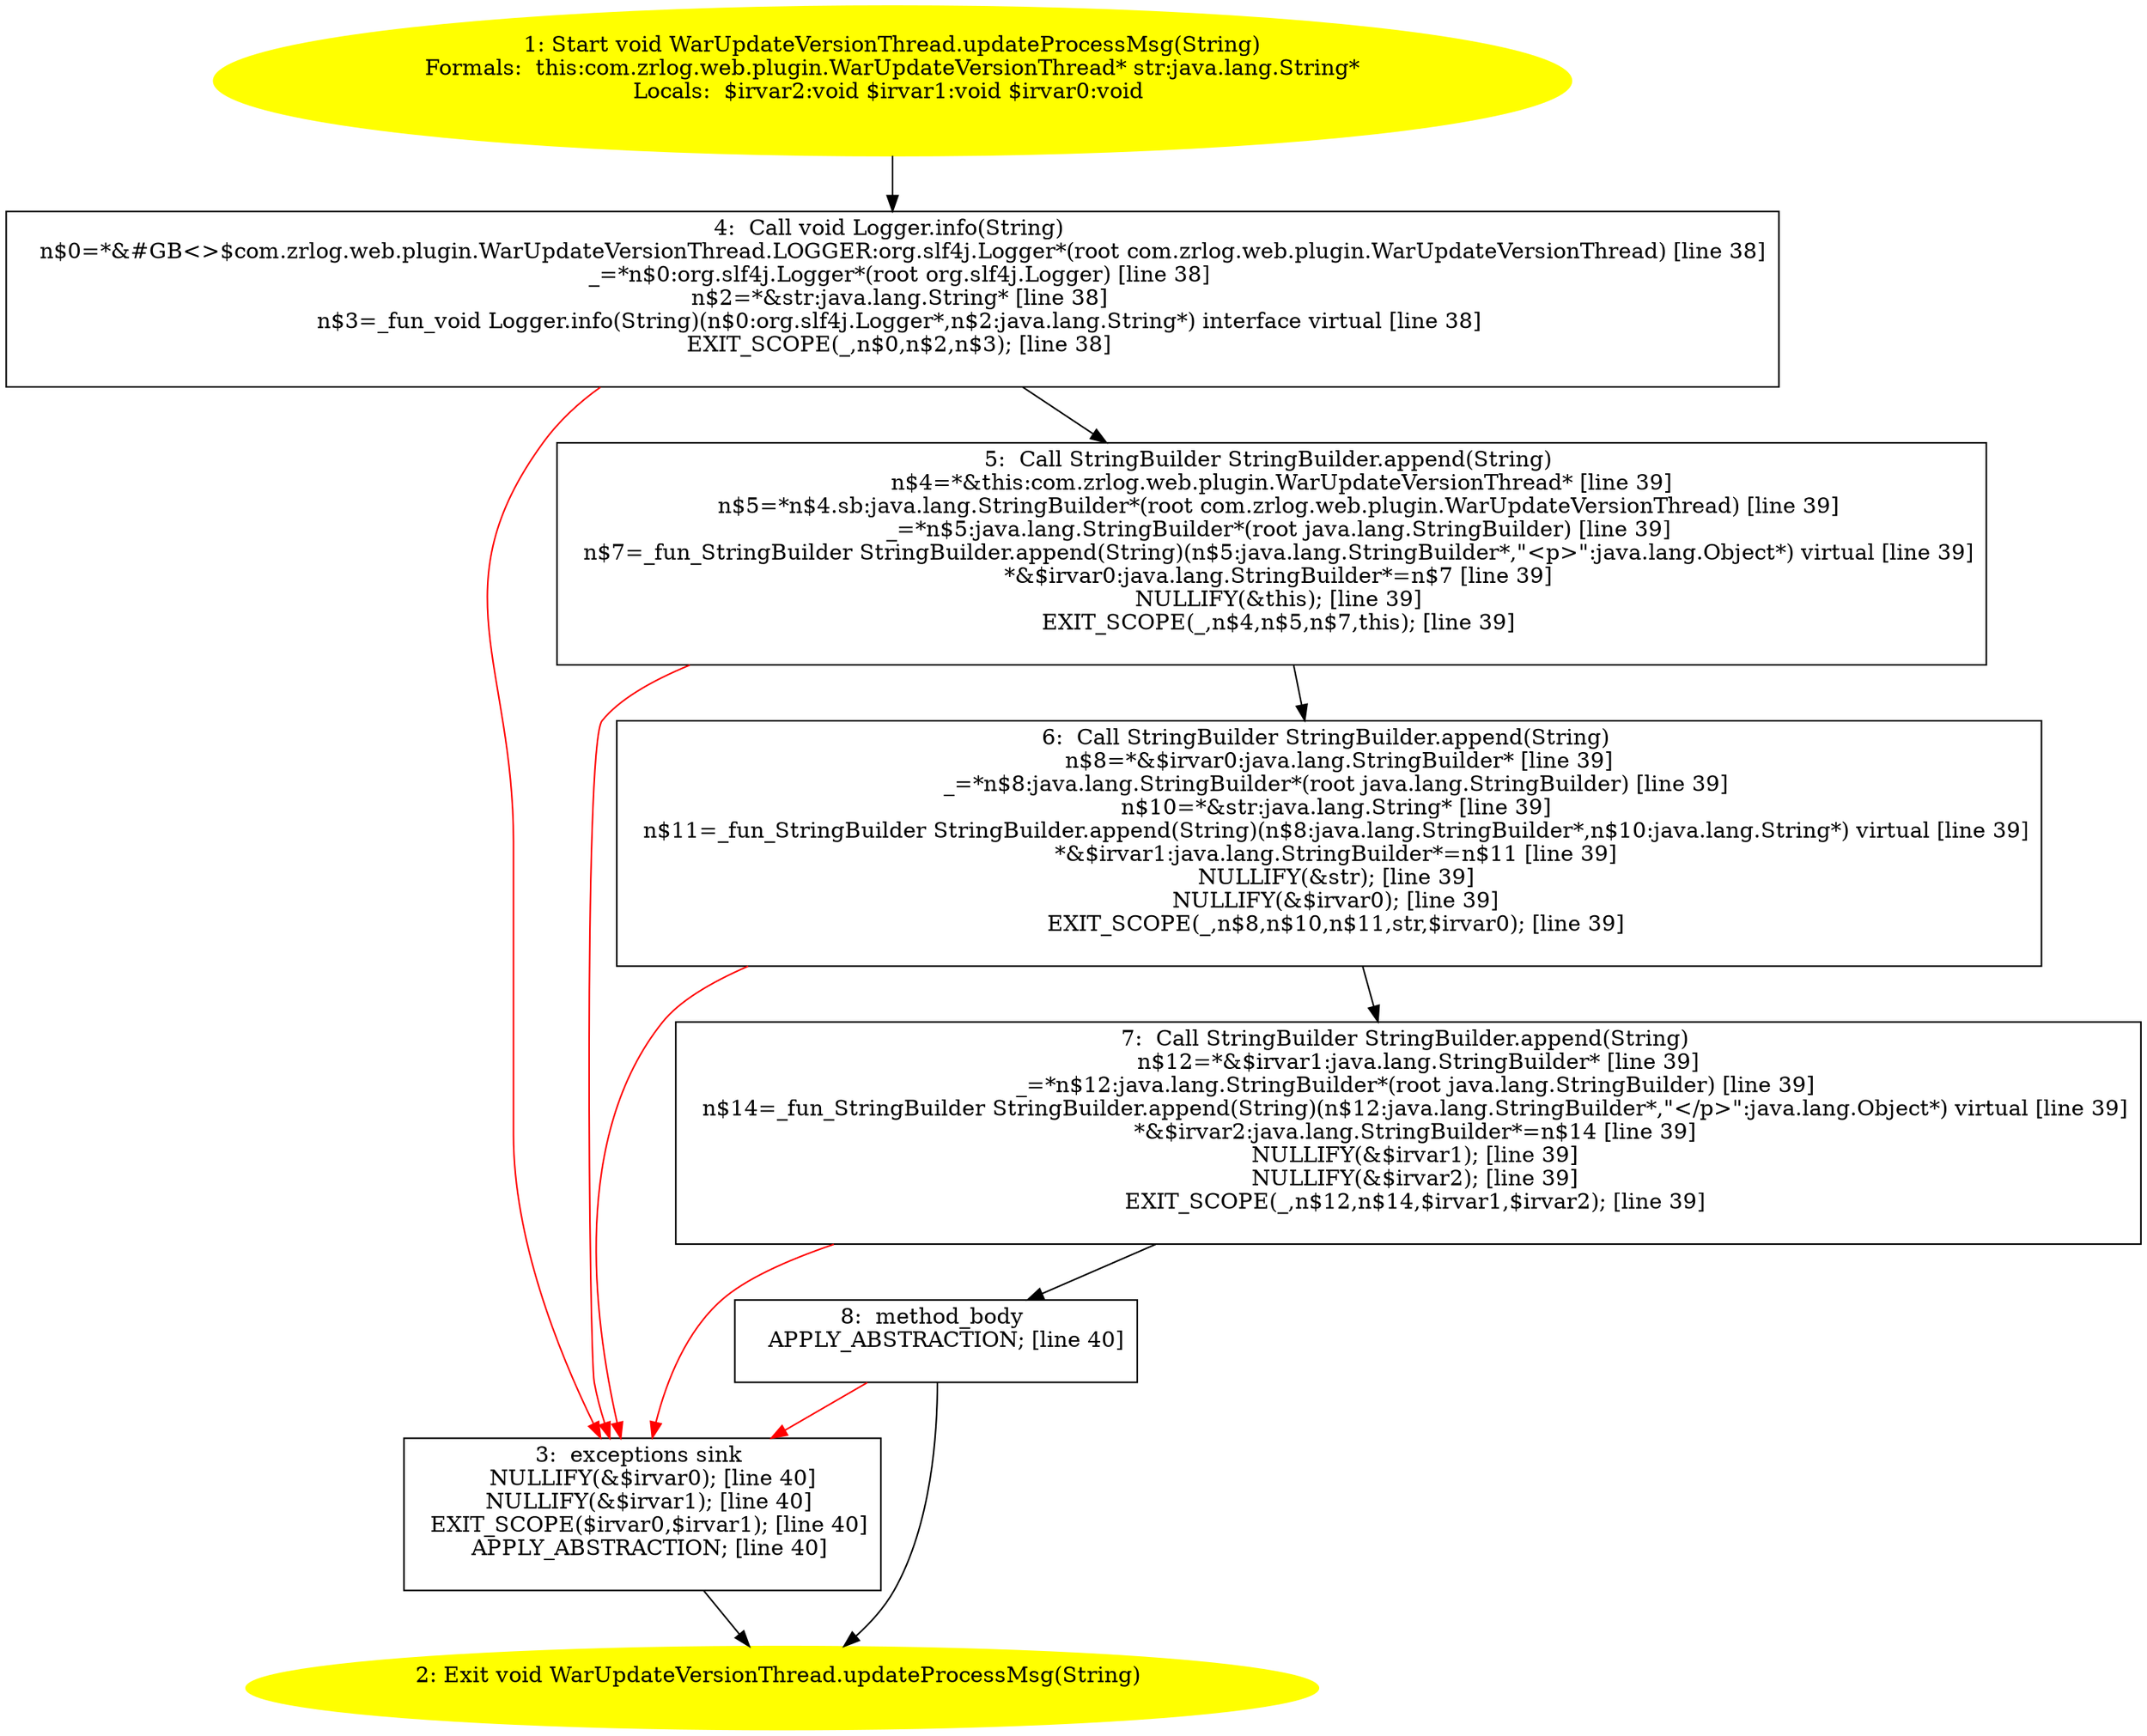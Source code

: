 /* @generated */
digraph cfg {
"com.zrlog.web.plugin.WarUpdateVersionThread.updateProcessMsg(java.lang.String):void.86d322137d41f1f1f26bc2db515c3384_1" [label="1: Start void WarUpdateVersionThread.updateProcessMsg(String)\nFormals:  this:com.zrlog.web.plugin.WarUpdateVersionThread* str:java.lang.String*\nLocals:  $irvar2:void $irvar1:void $irvar0:void \n  " color=yellow style=filled]
	

	 "com.zrlog.web.plugin.WarUpdateVersionThread.updateProcessMsg(java.lang.String):void.86d322137d41f1f1f26bc2db515c3384_1" -> "com.zrlog.web.plugin.WarUpdateVersionThread.updateProcessMsg(java.lang.String):void.86d322137d41f1f1f26bc2db515c3384_4" ;
"com.zrlog.web.plugin.WarUpdateVersionThread.updateProcessMsg(java.lang.String):void.86d322137d41f1f1f26bc2db515c3384_2" [label="2: Exit void WarUpdateVersionThread.updateProcessMsg(String) \n  " color=yellow style=filled]
	

"com.zrlog.web.plugin.WarUpdateVersionThread.updateProcessMsg(java.lang.String):void.86d322137d41f1f1f26bc2db515c3384_3" [label="3:  exceptions sink \n   NULLIFY(&$irvar0); [line 40]\n  NULLIFY(&$irvar1); [line 40]\n  EXIT_SCOPE($irvar0,$irvar1); [line 40]\n  APPLY_ABSTRACTION; [line 40]\n " shape="box"]
	

	 "com.zrlog.web.plugin.WarUpdateVersionThread.updateProcessMsg(java.lang.String):void.86d322137d41f1f1f26bc2db515c3384_3" -> "com.zrlog.web.plugin.WarUpdateVersionThread.updateProcessMsg(java.lang.String):void.86d322137d41f1f1f26bc2db515c3384_2" ;
"com.zrlog.web.plugin.WarUpdateVersionThread.updateProcessMsg(java.lang.String):void.86d322137d41f1f1f26bc2db515c3384_4" [label="4:  Call void Logger.info(String) \n   n$0=*&#GB<>$com.zrlog.web.plugin.WarUpdateVersionThread.LOGGER:org.slf4j.Logger*(root com.zrlog.web.plugin.WarUpdateVersionThread) [line 38]\n  _=*n$0:org.slf4j.Logger*(root org.slf4j.Logger) [line 38]\n  n$2=*&str:java.lang.String* [line 38]\n  n$3=_fun_void Logger.info(String)(n$0:org.slf4j.Logger*,n$2:java.lang.String*) interface virtual [line 38]\n  EXIT_SCOPE(_,n$0,n$2,n$3); [line 38]\n " shape="box"]
	

	 "com.zrlog.web.plugin.WarUpdateVersionThread.updateProcessMsg(java.lang.String):void.86d322137d41f1f1f26bc2db515c3384_4" -> "com.zrlog.web.plugin.WarUpdateVersionThread.updateProcessMsg(java.lang.String):void.86d322137d41f1f1f26bc2db515c3384_5" ;
	 "com.zrlog.web.plugin.WarUpdateVersionThread.updateProcessMsg(java.lang.String):void.86d322137d41f1f1f26bc2db515c3384_4" -> "com.zrlog.web.plugin.WarUpdateVersionThread.updateProcessMsg(java.lang.String):void.86d322137d41f1f1f26bc2db515c3384_3" [color="red" ];
"com.zrlog.web.plugin.WarUpdateVersionThread.updateProcessMsg(java.lang.String):void.86d322137d41f1f1f26bc2db515c3384_5" [label="5:  Call StringBuilder StringBuilder.append(String) \n   n$4=*&this:com.zrlog.web.plugin.WarUpdateVersionThread* [line 39]\n  n$5=*n$4.sb:java.lang.StringBuilder*(root com.zrlog.web.plugin.WarUpdateVersionThread) [line 39]\n  _=*n$5:java.lang.StringBuilder*(root java.lang.StringBuilder) [line 39]\n  n$7=_fun_StringBuilder StringBuilder.append(String)(n$5:java.lang.StringBuilder*,\"<p>\":java.lang.Object*) virtual [line 39]\n  *&$irvar0:java.lang.StringBuilder*=n$7 [line 39]\n  NULLIFY(&this); [line 39]\n  EXIT_SCOPE(_,n$4,n$5,n$7,this); [line 39]\n " shape="box"]
	

	 "com.zrlog.web.plugin.WarUpdateVersionThread.updateProcessMsg(java.lang.String):void.86d322137d41f1f1f26bc2db515c3384_5" -> "com.zrlog.web.plugin.WarUpdateVersionThread.updateProcessMsg(java.lang.String):void.86d322137d41f1f1f26bc2db515c3384_6" ;
	 "com.zrlog.web.plugin.WarUpdateVersionThread.updateProcessMsg(java.lang.String):void.86d322137d41f1f1f26bc2db515c3384_5" -> "com.zrlog.web.plugin.WarUpdateVersionThread.updateProcessMsg(java.lang.String):void.86d322137d41f1f1f26bc2db515c3384_3" [color="red" ];
"com.zrlog.web.plugin.WarUpdateVersionThread.updateProcessMsg(java.lang.String):void.86d322137d41f1f1f26bc2db515c3384_6" [label="6:  Call StringBuilder StringBuilder.append(String) \n   n$8=*&$irvar0:java.lang.StringBuilder* [line 39]\n  _=*n$8:java.lang.StringBuilder*(root java.lang.StringBuilder) [line 39]\n  n$10=*&str:java.lang.String* [line 39]\n  n$11=_fun_StringBuilder StringBuilder.append(String)(n$8:java.lang.StringBuilder*,n$10:java.lang.String*) virtual [line 39]\n  *&$irvar1:java.lang.StringBuilder*=n$11 [line 39]\n  NULLIFY(&str); [line 39]\n  NULLIFY(&$irvar0); [line 39]\n  EXIT_SCOPE(_,n$8,n$10,n$11,str,$irvar0); [line 39]\n " shape="box"]
	

	 "com.zrlog.web.plugin.WarUpdateVersionThread.updateProcessMsg(java.lang.String):void.86d322137d41f1f1f26bc2db515c3384_6" -> "com.zrlog.web.plugin.WarUpdateVersionThread.updateProcessMsg(java.lang.String):void.86d322137d41f1f1f26bc2db515c3384_7" ;
	 "com.zrlog.web.plugin.WarUpdateVersionThread.updateProcessMsg(java.lang.String):void.86d322137d41f1f1f26bc2db515c3384_6" -> "com.zrlog.web.plugin.WarUpdateVersionThread.updateProcessMsg(java.lang.String):void.86d322137d41f1f1f26bc2db515c3384_3" [color="red" ];
"com.zrlog.web.plugin.WarUpdateVersionThread.updateProcessMsg(java.lang.String):void.86d322137d41f1f1f26bc2db515c3384_7" [label="7:  Call StringBuilder StringBuilder.append(String) \n   n$12=*&$irvar1:java.lang.StringBuilder* [line 39]\n  _=*n$12:java.lang.StringBuilder*(root java.lang.StringBuilder) [line 39]\n  n$14=_fun_StringBuilder StringBuilder.append(String)(n$12:java.lang.StringBuilder*,\"</p>\":java.lang.Object*) virtual [line 39]\n  *&$irvar2:java.lang.StringBuilder*=n$14 [line 39]\n  NULLIFY(&$irvar1); [line 39]\n  NULLIFY(&$irvar2); [line 39]\n  EXIT_SCOPE(_,n$12,n$14,$irvar1,$irvar2); [line 39]\n " shape="box"]
	

	 "com.zrlog.web.plugin.WarUpdateVersionThread.updateProcessMsg(java.lang.String):void.86d322137d41f1f1f26bc2db515c3384_7" -> "com.zrlog.web.plugin.WarUpdateVersionThread.updateProcessMsg(java.lang.String):void.86d322137d41f1f1f26bc2db515c3384_8" ;
	 "com.zrlog.web.plugin.WarUpdateVersionThread.updateProcessMsg(java.lang.String):void.86d322137d41f1f1f26bc2db515c3384_7" -> "com.zrlog.web.plugin.WarUpdateVersionThread.updateProcessMsg(java.lang.String):void.86d322137d41f1f1f26bc2db515c3384_3" [color="red" ];
"com.zrlog.web.plugin.WarUpdateVersionThread.updateProcessMsg(java.lang.String):void.86d322137d41f1f1f26bc2db515c3384_8" [label="8:  method_body \n   APPLY_ABSTRACTION; [line 40]\n " shape="box"]
	

	 "com.zrlog.web.plugin.WarUpdateVersionThread.updateProcessMsg(java.lang.String):void.86d322137d41f1f1f26bc2db515c3384_8" -> "com.zrlog.web.plugin.WarUpdateVersionThread.updateProcessMsg(java.lang.String):void.86d322137d41f1f1f26bc2db515c3384_2" ;
	 "com.zrlog.web.plugin.WarUpdateVersionThread.updateProcessMsg(java.lang.String):void.86d322137d41f1f1f26bc2db515c3384_8" -> "com.zrlog.web.plugin.WarUpdateVersionThread.updateProcessMsg(java.lang.String):void.86d322137d41f1f1f26bc2db515c3384_3" [color="red" ];
}
